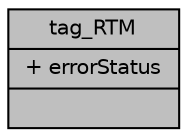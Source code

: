 digraph "tag_RTM"
{
 // INTERACTIVE_SVG=YES
 // LATEX_PDF_SIZE
  bgcolor="transparent";
  edge [fontname="Helvetica",fontsize="10",labelfontname="Helvetica",labelfontsize="10"];
  node [fontname="Helvetica",fontsize="10",shape=record];
  Node1 [label="{tag_RTM\n|+ errorStatus\l|}",height=0.2,width=0.4,color="black", fillcolor="grey75", style="filled", fontcolor="black",tooltip="Forward declaration for rtModel."];
}
